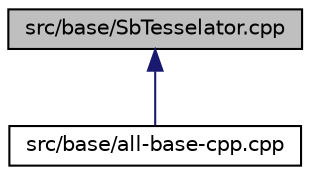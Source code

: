 digraph "src/base/SbTesselator.cpp"
{
 // LATEX_PDF_SIZE
  edge [fontname="Helvetica",fontsize="10",labelfontname="Helvetica",labelfontsize="10"];
  node [fontname="Helvetica",fontsize="10",shape=record];
  Node1 [label="src/base/SbTesselator.cpp",height=0.2,width=0.4,color="black", fillcolor="grey75", style="filled", fontcolor="black",tooltip=" "];
  Node1 -> Node2 [dir="back",color="midnightblue",fontsize="10",style="solid",fontname="Helvetica"];
  Node2 [label="src/base/all-base-cpp.cpp",height=0.2,width=0.4,color="black", fillcolor="white", style="filled",URL="$all-base-cpp_8cpp.html",tooltip=" "];
}
